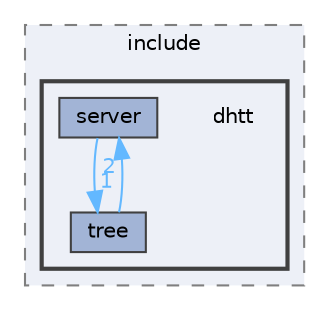 digraph "dhtt/include/dhtt"
{
 // LATEX_PDF_SIZE
  bgcolor="transparent";
  edge [fontname=Helvetica,fontsize=10,labelfontname=Helvetica,labelfontsize=10];
  node [fontname=Helvetica,fontsize=10,shape=box,height=0.2,width=0.4];
  compound=true
  subgraph clusterdir_de91579f06583eefa815e583213f44cf {
    graph [ bgcolor="#edf0f7", pencolor="grey50", label="include", fontname=Helvetica,fontsize=10 style="filled,dashed", URL="dir_de91579f06583eefa815e583213f44cf.html",tooltip=""]
  subgraph clusterdir_b119dd001e3bbdc1954b89cd9f0d501d {
    graph [ bgcolor="#edf0f7", pencolor="grey25", label="", fontname=Helvetica,fontsize=10 style="filled,bold", URL="dir_b119dd001e3bbdc1954b89cd9f0d501d.html",tooltip=""]
    dir_b119dd001e3bbdc1954b89cd9f0d501d [shape=plaintext, label="dhtt"];
  dir_23ca53036a1b9d034c7b7c1f93f0fe21 [label="server", fillcolor="#a2b4d6", color="grey25", style="filled", URL="dir_23ca53036a1b9d034c7b7c1f93f0fe21.html",tooltip=""];
  dir_e69c21c7aabdc3d96a24d6b9f9ac91e6 [label="tree", fillcolor="#a2b4d6", color="grey25", style="filled", URL="dir_e69c21c7aabdc3d96a24d6b9f9ac91e6.html",tooltip=""];
  }
  }
  dir_23ca53036a1b9d034c7b7c1f93f0fe21->dir_e69c21c7aabdc3d96a24d6b9f9ac91e6 [headlabel="1", labeldistance=1.5 headhref="dir_000007_000010.html" color="steelblue1" fontcolor="steelblue1"];
  dir_e69c21c7aabdc3d96a24d6b9f9ac91e6->dir_23ca53036a1b9d034c7b7c1f93f0fe21 [headlabel="2", labeldistance=1.5 headhref="dir_000010_000007.html" color="steelblue1" fontcolor="steelblue1"];
}
